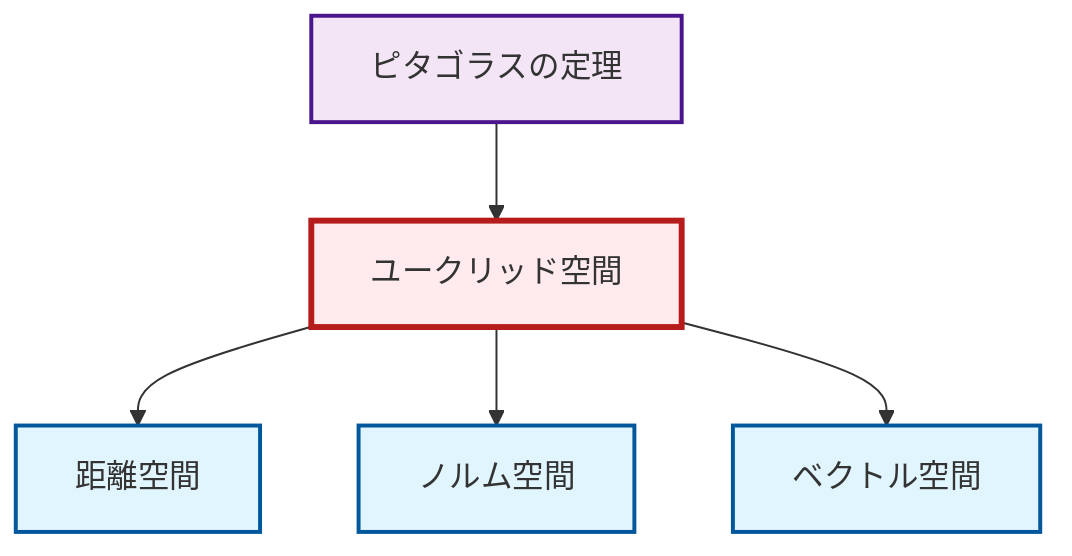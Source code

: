 graph TD
    classDef definition fill:#e1f5fe,stroke:#01579b,stroke-width:2px
    classDef theorem fill:#f3e5f5,stroke:#4a148c,stroke-width:2px
    classDef axiom fill:#fff3e0,stroke:#e65100,stroke-width:2px
    classDef example fill:#e8f5e9,stroke:#1b5e20,stroke-width:2px
    classDef current fill:#ffebee,stroke:#b71c1c,stroke-width:3px
    def-euclidean-space["ユークリッド空間"]:::definition
    def-vector-space["ベクトル空間"]:::definition
    thm-pythagorean["ピタゴラスの定理"]:::theorem
    def-normed-vector-space["ノルム空間"]:::definition
    def-metric-space["距離空間"]:::definition
    thm-pythagorean --> def-euclidean-space
    def-euclidean-space --> def-metric-space
    def-euclidean-space --> def-normed-vector-space
    def-euclidean-space --> def-vector-space
    class def-euclidean-space current